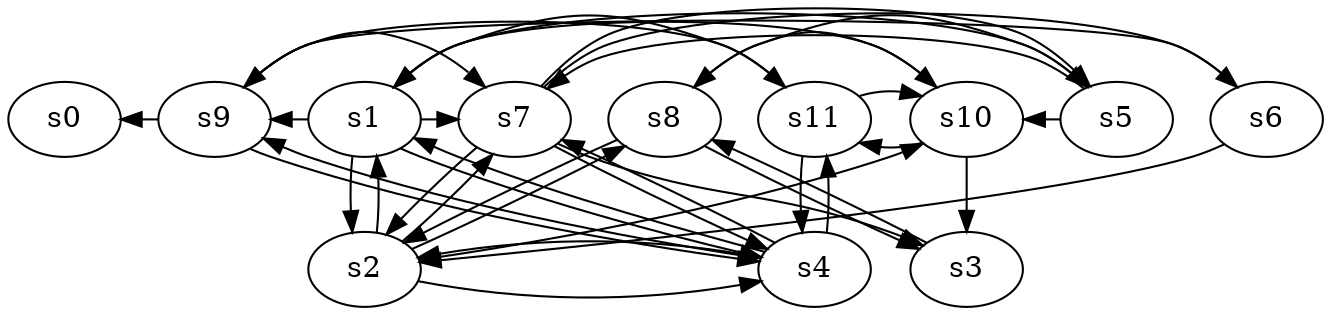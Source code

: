 digraph game_0876_complex_12 {
    s0 [name="s0", player=0];
    s1 [name="s1", player=0, target=1];
    s2 [name="s2", player=1];
    s3 [name="s3", player=1];
    s4 [name="s4", player=1];
    s5 [name="s5", player=1];
    s6 [name="s6", player=0];
    s7 [name="s7", player=1];
    s8 [name="s8", player=0];
    s9 [name="s9", player=0];
    s10 [name="s10", player=1, target=1];
    s11 [name="s11", player=1];

    s1 -> s2;
    s1 -> s4 [constraint="!(time % 5 == 1)"];
    s1 -> s5 [constraint="time % 3 == 2 || time % 3 == 0"];
    s1 -> s7 [constraint="time % 2 == 0"];
    s1 -> s9 [constraint="time % 2 == 1 && time % 4 == 0"];
    s2 -> s1 [constraint="time == 4 || time == 7 || time == 10 || time == 19 || time == 24"];
    s2 -> s4 [constraint="time % 2 == 0 || time % 5 == 2"];
    s2 -> s7 [constraint="time % 2 == 1 && time % 5 == 4"];
    s2 -> s8 [constraint="time % 8 == 1"];
    s2 -> s10 [constraint="time % 2 == 1"];
    s3 -> s8 [constraint="time % 3 == 2 && time % 5 == 2"];
    s4 -> s1 [constraint="time == 4 || time == 5 || time == 24 || time == 28"];
    s4 -> s2 [constraint="time % 3 == 1 || time % 3 == 0"];
    s4 -> s7 [constraint="time % 2 == 0 || time % 5 == 2"];
    s4 -> s9 [constraint="time % 7 == 5"];
    s4 -> s11 [constraint="time % 3 == 0 && time % 4 == 2"];
    s5 -> s7 [constraint="time == 0 || time == 15"];
    s5 -> s8 [constraint="time % 8 == 4"];
    s5 -> s10 [constraint="time == 13 || time == 16 || time == 17"];
    s6 -> s2 [constraint="time % 3 == 2 || time % 3 == 1"];
    s6 -> s9 [constraint="time % 2 == 1 && time % 5 == 1"];
    s7 -> s2 [constraint="time % 3 == 1 && time % 5 == 2"];
    s7 -> s3 [constraint="time % 3 == 2 || time % 4 == 0"];
    s7 -> s4 [constraint="!(time % 5 == 2)"];
    s7 -> s5 [constraint="time % 2 == 1 || time % 3 == 1"];
    s7 -> s6 [constraint="!(time % 4 == 2)"];
    s8 -> s2 [constraint="!(time % 6 == 1)"];
    s8 -> s3 [constraint="time % 2 == 1 && time % 3 == 0"];
    s8 -> s10 [constraint="time == 5 || time == 17 || time == 22"];
    s9 -> s0 [constraint="time % 7 == 1"];
    s9 -> s4 [constraint="time % 7 == 6"];
    s9 -> s7 [constraint="!(time % 5 == 4)"];
    s9 -> s11 [constraint="time % 3 == 1 || time % 4 == 1"];
    s10 -> s1 [constraint="time % 4 == 1 || time % 5 == 1"];
    s10 -> s3;
    s10 -> s11 [constraint="time % 2 == 1 && time % 3 == 1"];
    s11 -> s1 [constraint="time % 5 == 3 || time % 4 == 2"];
    s11 -> s4;
    s11 -> s10 [constraint="time % 3 == 2 && time % 3 == 0"];
}
